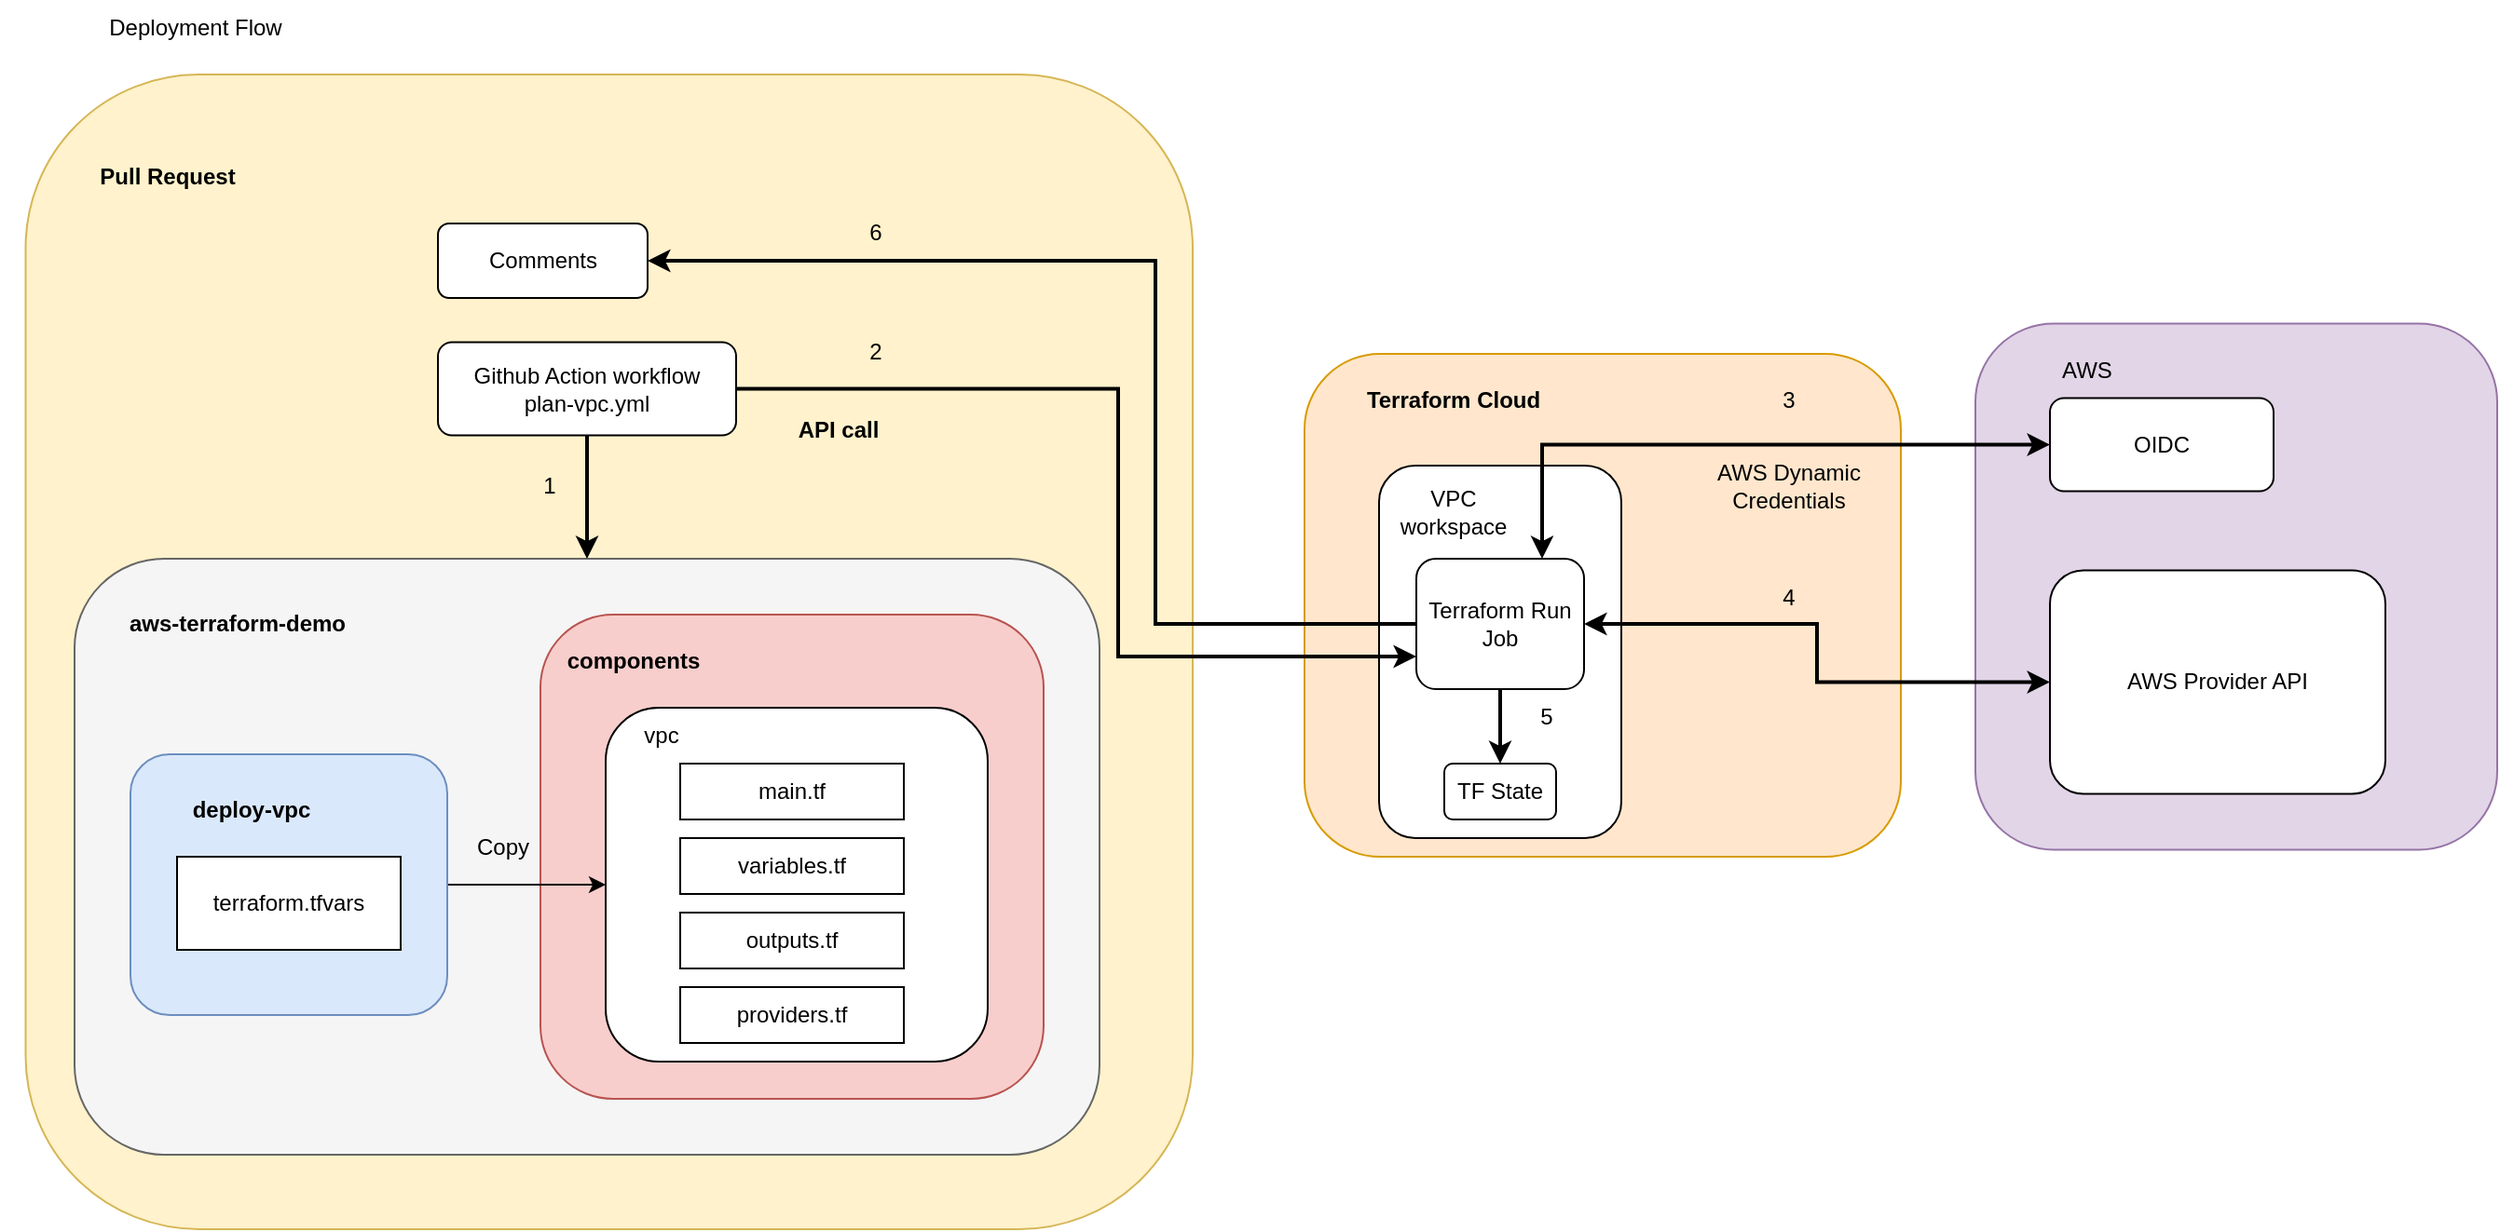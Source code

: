 <mxfile version="22.1.11" type="device">
  <diagram name="Page-1" id="oF1021kZmJnqnFJ4kBoQ">
    <mxGraphModel dx="1724" dy="794" grid="1" gridSize="10" guides="1" tooltips="1" connect="1" arrows="1" fold="1" page="1" pageScale="1" pageWidth="850" pageHeight="1100" math="0" shadow="0">
      <root>
        <mxCell id="0" />
        <mxCell id="1" parent="0" />
        <mxCell id="kYu9_AdjHKjTHxBmhVwr-6" value="" style="rounded=1;whiteSpace=wrap;html=1;fillColor=#ffe6cc;strokeColor=#d79b00;" vertex="1" parent="1">
          <mxGeometry x="750" y="270" width="320" height="270" as="geometry" />
        </mxCell>
        <mxCell id="kYu9_AdjHKjTHxBmhVwr-8" value="" style="rounded=1;whiteSpace=wrap;html=1;fillColor=default;" vertex="1" parent="1">
          <mxGeometry x="790" y="330" width="130" height="200" as="geometry" />
        </mxCell>
        <mxCell id="kYu9_AdjHKjTHxBmhVwr-1" value="" style="rounded=1;whiteSpace=wrap;html=1;fillColor=#fff2cc;strokeColor=#d6b656;" vertex="1" parent="1">
          <mxGeometry x="63.75" y="120" width="626.25" height="620" as="geometry" />
        </mxCell>
        <mxCell id="UigbJbGij-r-r8j5Gcju-48" value="" style="rounded=1;whiteSpace=wrap;html=1;fillColor=#f5f5f5;fontColor=#333333;strokeColor=#666666;movable=1;resizable=1;rotatable=1;deletable=1;editable=1;locked=0;connectable=1;" parent="1" vertex="1">
          <mxGeometry x="90" y="380" width="550" height="320" as="geometry" />
        </mxCell>
        <mxCell id="UigbJbGij-r-r8j5Gcju-9" value="" style="rounded=1;whiteSpace=wrap;html=1;fillColor=#f8cecc;strokeColor=#b85450;" parent="1" vertex="1">
          <mxGeometry x="340" y="410" width="270" height="260" as="geometry" />
        </mxCell>
        <mxCell id="UigbJbGij-r-r8j5Gcju-1" value="Deployment Flow" style="text;html=1;strokeColor=none;fillColor=none;align=center;verticalAlign=middle;whiteSpace=wrap;rounded=0;" parent="1" vertex="1">
          <mxGeometry x="50" y="80" width="210" height="30" as="geometry" />
        </mxCell>
        <mxCell id="UigbJbGij-r-r8j5Gcju-68" style="edgeStyle=orthogonalEdgeStyle;rounded=0;orthogonalLoop=1;jettySize=auto;html=1;exitX=1;exitY=0.5;exitDx=0;exitDy=0;strokeWidth=1;" parent="1" source="UigbJbGij-r-r8j5Gcju-2" target="UigbJbGij-r-r8j5Gcju-3" edge="1">
          <mxGeometry relative="1" as="geometry" />
        </mxCell>
        <mxCell id="UigbJbGij-r-r8j5Gcju-2" value="" style="rounded=1;whiteSpace=wrap;html=1;fillColor=#dae8fc;strokeColor=#6c8ebf;" parent="1" vertex="1">
          <mxGeometry x="120" y="485" width="170" height="140" as="geometry" />
        </mxCell>
        <mxCell id="UigbJbGij-r-r8j5Gcju-3" value="" style="rounded=1;whiteSpace=wrap;html=1;" parent="1" vertex="1">
          <mxGeometry x="375" y="460" width="205" height="190" as="geometry" />
        </mxCell>
        <mxCell id="UigbJbGij-r-r8j5Gcju-4" value="&lt;b&gt;deploy-vpc&lt;/b&gt;" style="text;html=1;strokeColor=none;fillColor=none;align=center;verticalAlign=middle;whiteSpace=wrap;rounded=0;" parent="1" vertex="1">
          <mxGeometry x="140" y="500" width="90" height="30" as="geometry" />
        </mxCell>
        <mxCell id="UigbJbGij-r-r8j5Gcju-5" value="&lt;div&gt;terraform.tfvars&lt;/div&gt;" style="rounded=0;whiteSpace=wrap;html=1;" parent="1" vertex="1">
          <mxGeometry x="145" y="540" width="120" height="50" as="geometry" />
        </mxCell>
        <mxCell id="UigbJbGij-r-r8j5Gcju-6" style="edgeStyle=orthogonalEdgeStyle;rounded=0;orthogonalLoop=1;jettySize=auto;html=1;exitX=0.5;exitY=1;exitDx=0;exitDy=0;" parent="1" source="UigbJbGij-r-r8j5Gcju-2" target="UigbJbGij-r-r8j5Gcju-2" edge="1">
          <mxGeometry relative="1" as="geometry" />
        </mxCell>
        <mxCell id="UigbJbGij-r-r8j5Gcju-7" value="vpc" style="text;html=1;strokeColor=none;fillColor=none;align=center;verticalAlign=middle;whiteSpace=wrap;rounded=0;" parent="1" vertex="1">
          <mxGeometry x="375" y="460" width="60" height="30" as="geometry" />
        </mxCell>
        <mxCell id="UigbJbGij-r-r8j5Gcju-10" value="&lt;b&gt;components&lt;/b&gt;" style="text;html=1;strokeColor=none;fillColor=none;align=center;verticalAlign=middle;whiteSpace=wrap;rounded=0;" parent="1" vertex="1">
          <mxGeometry x="360" y="420" width="60" height="30" as="geometry" />
        </mxCell>
        <mxCell id="UigbJbGij-r-r8j5Gcju-12" value="main.tf" style="rounded=0;whiteSpace=wrap;html=1;" parent="1" vertex="1">
          <mxGeometry x="415" y="490" width="120" height="30" as="geometry" />
        </mxCell>
        <mxCell id="UigbJbGij-r-r8j5Gcju-13" value="&lt;div&gt;variables.tf&lt;/div&gt;" style="rounded=0;whiteSpace=wrap;html=1;" parent="1" vertex="1">
          <mxGeometry x="415" y="530" width="120" height="30" as="geometry" />
        </mxCell>
        <mxCell id="UigbJbGij-r-r8j5Gcju-15" value="outputs.tf" style="rounded=0;whiteSpace=wrap;html=1;" parent="1" vertex="1">
          <mxGeometry x="415" y="570" width="120" height="30" as="geometry" />
        </mxCell>
        <mxCell id="UigbJbGij-r-r8j5Gcju-16" value="&lt;div&gt;providers.tf&lt;/div&gt;" style="rounded=0;whiteSpace=wrap;html=1;" parent="1" vertex="1">
          <mxGeometry x="415" y="610" width="120" height="30" as="geometry" />
        </mxCell>
        <mxCell id="UigbJbGij-r-r8j5Gcju-49" value="&lt;b&gt;aws-terraform-demo&lt;/b&gt;" style="text;html=1;strokeColor=none;fillColor=none;align=center;verticalAlign=middle;whiteSpace=wrap;rounded=0;" parent="1" vertex="1">
          <mxGeometry x="115" y="400" width="125" height="30" as="geometry" />
        </mxCell>
        <mxCell id="kYu9_AdjHKjTHxBmhVwr-2" value="&lt;b&gt;Pull Request&lt;/b&gt;" style="text;html=1;strokeColor=none;fillColor=none;align=center;verticalAlign=middle;whiteSpace=wrap;rounded=0;" vertex="1" parent="1">
          <mxGeometry x="80" y="160" width="120" height="30" as="geometry" />
        </mxCell>
        <mxCell id="kYu9_AdjHKjTHxBmhVwr-15" style="edgeStyle=orthogonalEdgeStyle;rounded=0;orthogonalLoop=1;jettySize=auto;html=1;exitX=0.5;exitY=1;exitDx=0;exitDy=0;strokeWidth=2;" edge="1" parent="1" source="kYu9_AdjHKjTHxBmhVwr-5" target="UigbJbGij-r-r8j5Gcju-48">
          <mxGeometry relative="1" as="geometry" />
        </mxCell>
        <mxCell id="kYu9_AdjHKjTHxBmhVwr-46" style="edgeStyle=orthogonalEdgeStyle;rounded=0;orthogonalLoop=1;jettySize=auto;html=1;exitX=1;exitY=0.5;exitDx=0;exitDy=0;entryX=0;entryY=0.75;entryDx=0;entryDy=0;strokeWidth=2;" edge="1" parent="1" source="kYu9_AdjHKjTHxBmhVwr-5" target="kYu9_AdjHKjTHxBmhVwr-18">
          <mxGeometry relative="1" as="geometry">
            <Array as="points">
              <mxPoint x="650" y="289" />
              <mxPoint x="650" y="433" />
            </Array>
          </mxGeometry>
        </mxCell>
        <mxCell id="kYu9_AdjHKjTHxBmhVwr-5" value="&lt;div&gt;Github Action workflow&lt;/div&gt;&lt;div&gt;plan-vpc.yml&lt;br&gt;&lt;/div&gt;" style="rounded=1;whiteSpace=wrap;html=1;" vertex="1" parent="1">
          <mxGeometry x="285" y="263.75" width="160" height="50" as="geometry" />
        </mxCell>
        <mxCell id="kYu9_AdjHKjTHxBmhVwr-7" value="&lt;b&gt;Terraform Cloud&lt;/b&gt;" style="text;html=1;strokeColor=none;fillColor=none;align=center;verticalAlign=middle;whiteSpace=wrap;rounded=0;" vertex="1" parent="1">
          <mxGeometry x="780" y="280" width="100" height="30" as="geometry" />
        </mxCell>
        <mxCell id="kYu9_AdjHKjTHxBmhVwr-10" value="" style="rounded=1;whiteSpace=wrap;html=1;fillColor=#e1d5e7;strokeColor=#9673a6;" vertex="1" parent="1">
          <mxGeometry x="1110" y="253.75" width="280" height="282.5" as="geometry" />
        </mxCell>
        <mxCell id="kYu9_AdjHKjTHxBmhVwr-11" value="OIDC" style="rounded=1;whiteSpace=wrap;html=1;" vertex="1" parent="1">
          <mxGeometry x="1150" y="293.75" width="120" height="50" as="geometry" />
        </mxCell>
        <mxCell id="kYu9_AdjHKjTHxBmhVwr-12" value="AWS" style="text;html=1;strokeColor=none;fillColor=none;align=center;verticalAlign=middle;whiteSpace=wrap;rounded=0;" vertex="1" parent="1">
          <mxGeometry x="1140" y="263.75" width="60" height="30" as="geometry" />
        </mxCell>
        <mxCell id="kYu9_AdjHKjTHxBmhVwr-13" value="VPC workspace" style="text;html=1;strokeColor=none;fillColor=none;align=center;verticalAlign=middle;whiteSpace=wrap;rounded=0;" vertex="1" parent="1">
          <mxGeometry x="800" y="340" width="60" height="30" as="geometry" />
        </mxCell>
        <mxCell id="kYu9_AdjHKjTHxBmhVwr-30" style="edgeStyle=orthogonalEdgeStyle;rounded=0;orthogonalLoop=1;jettySize=auto;html=1;exitX=1;exitY=0.5;exitDx=0;exitDy=0;entryX=0;entryY=0.5;entryDx=0;entryDy=0;startArrow=classic;startFill=1;strokeWidth=2;" edge="1" parent="1" source="kYu9_AdjHKjTHxBmhVwr-18" target="kYu9_AdjHKjTHxBmhVwr-24">
          <mxGeometry relative="1" as="geometry" />
        </mxCell>
        <mxCell id="kYu9_AdjHKjTHxBmhVwr-31" style="edgeStyle=orthogonalEdgeStyle;rounded=0;orthogonalLoop=1;jettySize=auto;html=1;exitX=0.5;exitY=1;exitDx=0;exitDy=0;entryX=0.5;entryY=0;entryDx=0;entryDy=0;strokeWidth=2;" edge="1" parent="1" source="kYu9_AdjHKjTHxBmhVwr-18" target="kYu9_AdjHKjTHxBmhVwr-25">
          <mxGeometry relative="1" as="geometry" />
        </mxCell>
        <mxCell id="kYu9_AdjHKjTHxBmhVwr-32" style="edgeStyle=orthogonalEdgeStyle;rounded=0;orthogonalLoop=1;jettySize=auto;html=1;exitX=0.75;exitY=0;exitDx=0;exitDy=0;entryX=0;entryY=0.5;entryDx=0;entryDy=0;startArrow=classic;startFill=1;strokeWidth=2;" edge="1" parent="1" source="kYu9_AdjHKjTHxBmhVwr-18" target="kYu9_AdjHKjTHxBmhVwr-11">
          <mxGeometry relative="1" as="geometry" />
        </mxCell>
        <mxCell id="kYu9_AdjHKjTHxBmhVwr-34" style="edgeStyle=orthogonalEdgeStyle;rounded=0;orthogonalLoop=1;jettySize=auto;html=1;exitX=0;exitY=0.5;exitDx=0;exitDy=0;entryX=1;entryY=0.5;entryDx=0;entryDy=0;strokeWidth=2;" edge="1" parent="1" source="kYu9_AdjHKjTHxBmhVwr-18" target="kYu9_AdjHKjTHxBmhVwr-33">
          <mxGeometry relative="1" as="geometry">
            <Array as="points">
              <mxPoint x="670" y="415" />
              <mxPoint x="670" y="220" />
            </Array>
          </mxGeometry>
        </mxCell>
        <mxCell id="kYu9_AdjHKjTHxBmhVwr-18" value="Terraform Run Job" style="rounded=1;whiteSpace=wrap;html=1;" vertex="1" parent="1">
          <mxGeometry x="810" y="380" width="90" height="70" as="geometry" />
        </mxCell>
        <mxCell id="kYu9_AdjHKjTHxBmhVwr-22" value="&lt;b&gt;API call&lt;/b&gt;" style="text;html=1;strokeColor=none;fillColor=none;align=center;verticalAlign=middle;whiteSpace=wrap;rounded=0;" vertex="1" parent="1">
          <mxGeometry x="470" y="296.25" width="60" height="30" as="geometry" />
        </mxCell>
        <mxCell id="kYu9_AdjHKjTHxBmhVwr-23" value="Copy" style="text;html=1;strokeColor=none;fillColor=none;align=center;verticalAlign=middle;whiteSpace=wrap;rounded=0;" vertex="1" parent="1">
          <mxGeometry x="290" y="520" width="60" height="30" as="geometry" />
        </mxCell>
        <mxCell id="kYu9_AdjHKjTHxBmhVwr-24" value="AWS Provider API" style="rounded=1;whiteSpace=wrap;html=1;" vertex="1" parent="1">
          <mxGeometry x="1150" y="386.25" width="180" height="120" as="geometry" />
        </mxCell>
        <mxCell id="kYu9_AdjHKjTHxBmhVwr-25" value="TF State" style="rounded=1;whiteSpace=wrap;html=1;" vertex="1" parent="1">
          <mxGeometry x="825" y="490" width="60" height="30" as="geometry" />
        </mxCell>
        <mxCell id="kYu9_AdjHKjTHxBmhVwr-33" value="Comments" style="rounded=1;whiteSpace=wrap;html=1;" vertex="1" parent="1">
          <mxGeometry x="285" y="200" width="112.5" height="40" as="geometry" />
        </mxCell>
        <mxCell id="kYu9_AdjHKjTHxBmhVwr-36" value="1" style="text;html=1;strokeColor=none;fillColor=none;align=center;verticalAlign=middle;whiteSpace=wrap;rounded=0;" vertex="1" parent="1">
          <mxGeometry x="315" y="326.25" width="60" height="30" as="geometry" />
        </mxCell>
        <mxCell id="kYu9_AdjHKjTHxBmhVwr-40" value="2" style="text;html=1;strokeColor=none;fillColor=none;align=center;verticalAlign=middle;whiteSpace=wrap;rounded=0;" vertex="1" parent="1">
          <mxGeometry x="490" y="253.75" width="60" height="30" as="geometry" />
        </mxCell>
        <mxCell id="kYu9_AdjHKjTHxBmhVwr-41" value="3" style="text;html=1;strokeColor=none;fillColor=none;align=center;verticalAlign=middle;whiteSpace=wrap;rounded=0;" vertex="1" parent="1">
          <mxGeometry x="980" y="280" width="60" height="30" as="geometry" />
        </mxCell>
        <mxCell id="kYu9_AdjHKjTHxBmhVwr-42" value="4" style="text;html=1;strokeColor=none;fillColor=none;align=center;verticalAlign=middle;whiteSpace=wrap;rounded=0;" vertex="1" parent="1">
          <mxGeometry x="980" y="386.25" width="60" height="30" as="geometry" />
        </mxCell>
        <mxCell id="kYu9_AdjHKjTHxBmhVwr-43" value="5" style="text;html=1;strokeColor=none;fillColor=none;align=center;verticalAlign=middle;whiteSpace=wrap;rounded=0;" vertex="1" parent="1">
          <mxGeometry x="850" y="450" width="60" height="30" as="geometry" />
        </mxCell>
        <mxCell id="kYu9_AdjHKjTHxBmhVwr-44" value="6" style="text;html=1;strokeColor=none;fillColor=none;align=center;verticalAlign=middle;whiteSpace=wrap;rounded=0;" vertex="1" parent="1">
          <mxGeometry x="490" y="190" width="60" height="30" as="geometry" />
        </mxCell>
        <mxCell id="kYu9_AdjHKjTHxBmhVwr-45" value="AWS Dynamic Credentials" style="text;html=1;strokeColor=none;fillColor=none;align=center;verticalAlign=middle;whiteSpace=wrap;rounded=0;" vertex="1" parent="1">
          <mxGeometry x="955" y="326.25" width="110" height="30" as="geometry" />
        </mxCell>
      </root>
    </mxGraphModel>
  </diagram>
</mxfile>
